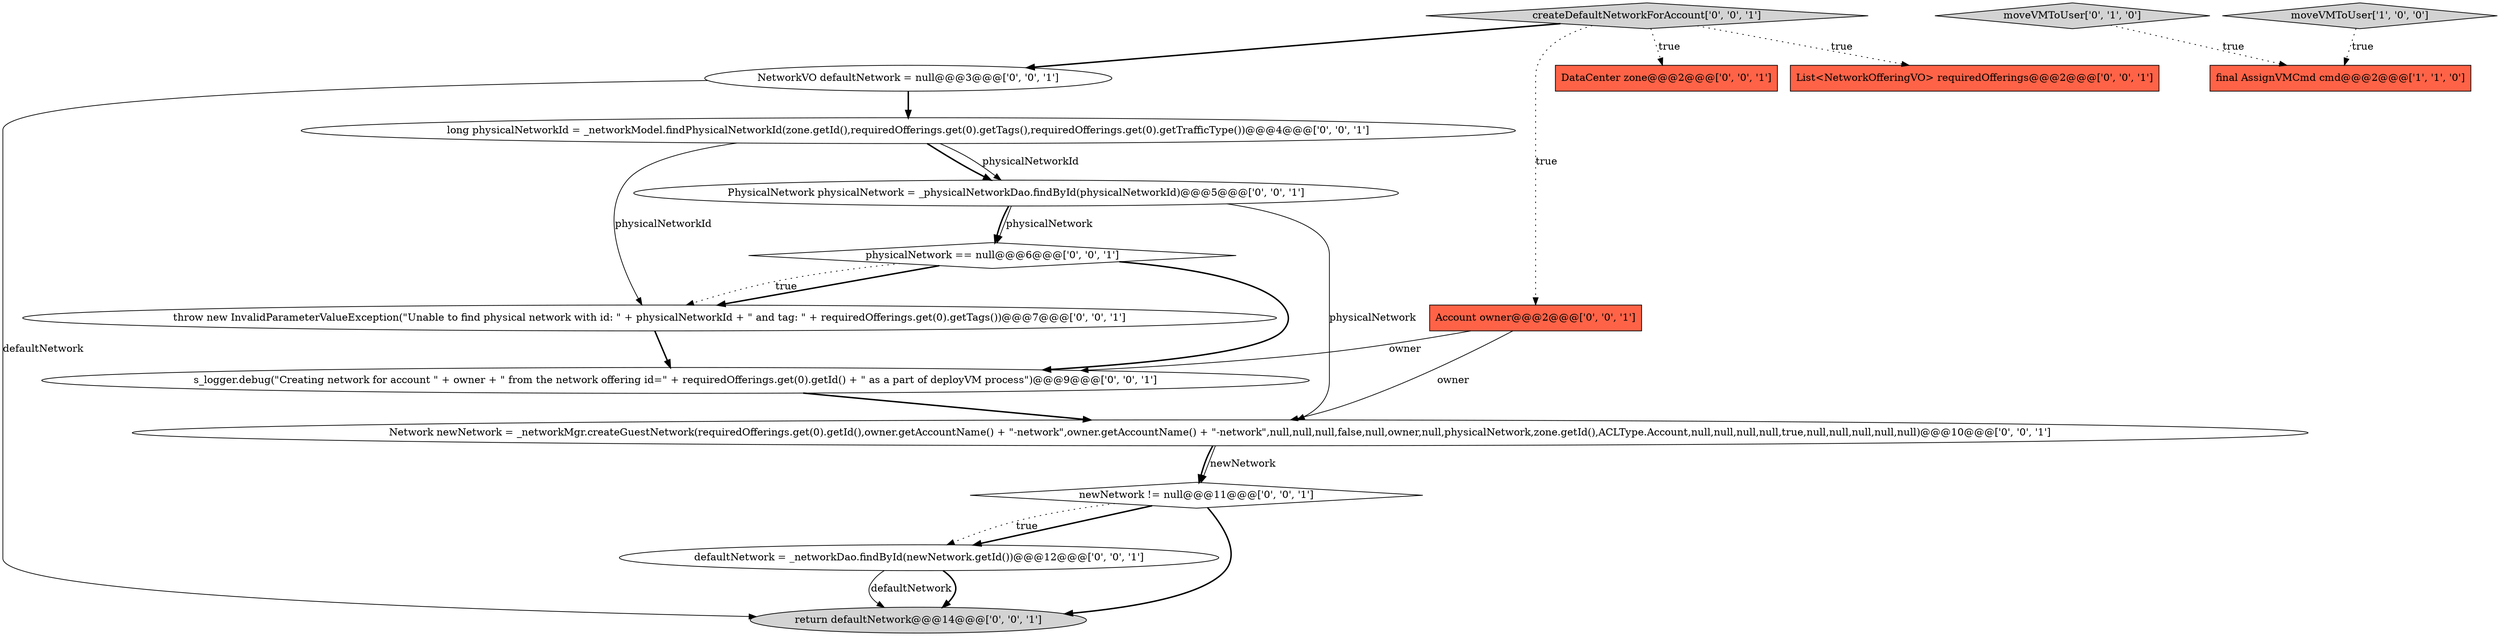 digraph {
12 [style = filled, label = "createDefaultNetworkForAccount['0', '0', '1']", fillcolor = lightgray, shape = diamond image = "AAA0AAABBB3BBB"];
5 [style = filled, label = "PhysicalNetwork physicalNetwork = _physicalNetworkDao.findById(physicalNetworkId)@@@5@@@['0', '0', '1']", fillcolor = white, shape = ellipse image = "AAA0AAABBB3BBB"];
0 [style = filled, label = "final AssignVMCmd cmd@@@2@@@['1', '1', '0']", fillcolor = tomato, shape = box image = "AAA0AAABBB1BBB"];
15 [style = filled, label = "s_logger.debug(\"Creating network for account \" + owner + \" from the network offering id=\" + requiredOfferings.get(0).getId() + \" as a part of deployVM process\")@@@9@@@['0', '0', '1']", fillcolor = white, shape = ellipse image = "AAA0AAABBB3BBB"];
6 [style = filled, label = "throw new InvalidParameterValueException(\"Unable to find physical network with id: \" + physicalNetworkId + \" and tag: \" + requiredOfferings.get(0).getTags())@@@7@@@['0', '0', '1']", fillcolor = white, shape = ellipse image = "AAA0AAABBB3BBB"];
11 [style = filled, label = "newNetwork != null@@@11@@@['0', '0', '1']", fillcolor = white, shape = diamond image = "AAA0AAABBB3BBB"];
2 [style = filled, label = "moveVMToUser['0', '1', '0']", fillcolor = lightgray, shape = diamond image = "AAA0AAABBB2BBB"];
13 [style = filled, label = "return defaultNetwork@@@14@@@['0', '0', '1']", fillcolor = lightgray, shape = ellipse image = "AAA0AAABBB3BBB"];
14 [style = filled, label = "Network newNetwork = _networkMgr.createGuestNetwork(requiredOfferings.get(0).getId(),owner.getAccountName() + \"-network\",owner.getAccountName() + \"-network\",null,null,null,false,null,owner,null,physicalNetwork,zone.getId(),ACLType.Account,null,null,null,null,true,null,null,null,null,null)@@@10@@@['0', '0', '1']", fillcolor = white, shape = ellipse image = "AAA0AAABBB3BBB"];
3 [style = filled, label = "Account owner@@@2@@@['0', '0', '1']", fillcolor = tomato, shape = box image = "AAA0AAABBB3BBB"];
16 [style = filled, label = "defaultNetwork = _networkDao.findById(newNetwork.getId())@@@12@@@['0', '0', '1']", fillcolor = white, shape = ellipse image = "AAA0AAABBB3BBB"];
9 [style = filled, label = "DataCenter zone@@@2@@@['0', '0', '1']", fillcolor = tomato, shape = box image = "AAA0AAABBB3BBB"];
7 [style = filled, label = "NetworkVO defaultNetwork = null@@@3@@@['0', '0', '1']", fillcolor = white, shape = ellipse image = "AAA0AAABBB3BBB"];
10 [style = filled, label = "physicalNetwork == null@@@6@@@['0', '0', '1']", fillcolor = white, shape = diamond image = "AAA0AAABBB3BBB"];
1 [style = filled, label = "moveVMToUser['1', '0', '0']", fillcolor = lightgray, shape = diamond image = "AAA0AAABBB1BBB"];
4 [style = filled, label = "List<NetworkOfferingVO> requiredOfferings@@@2@@@['0', '0', '1']", fillcolor = tomato, shape = box image = "AAA0AAABBB3BBB"];
8 [style = filled, label = "long physicalNetworkId = _networkModel.findPhysicalNetworkId(zone.getId(),requiredOfferings.get(0).getTags(),requiredOfferings.get(0).getTrafficType())@@@4@@@['0', '0', '1']", fillcolor = white, shape = ellipse image = "AAA0AAABBB3BBB"];
12->7 [style = bold, label=""];
8->5 [style = solid, label="physicalNetworkId"];
8->6 [style = solid, label="physicalNetworkId"];
7->8 [style = bold, label=""];
8->5 [style = bold, label=""];
10->6 [style = bold, label=""];
7->13 [style = solid, label="defaultNetwork"];
1->0 [style = dotted, label="true"];
6->15 [style = bold, label=""];
11->16 [style = bold, label=""];
14->11 [style = bold, label=""];
5->10 [style = bold, label=""];
16->13 [style = bold, label=""];
11->16 [style = dotted, label="true"];
14->11 [style = solid, label="newNetwork"];
3->15 [style = solid, label="owner"];
12->4 [style = dotted, label="true"];
12->9 [style = dotted, label="true"];
15->14 [style = bold, label=""];
11->13 [style = bold, label=""];
10->6 [style = dotted, label="true"];
10->15 [style = bold, label=""];
2->0 [style = dotted, label="true"];
5->14 [style = solid, label="physicalNetwork"];
16->13 [style = solid, label="defaultNetwork"];
12->3 [style = dotted, label="true"];
5->10 [style = solid, label="physicalNetwork"];
3->14 [style = solid, label="owner"];
}

